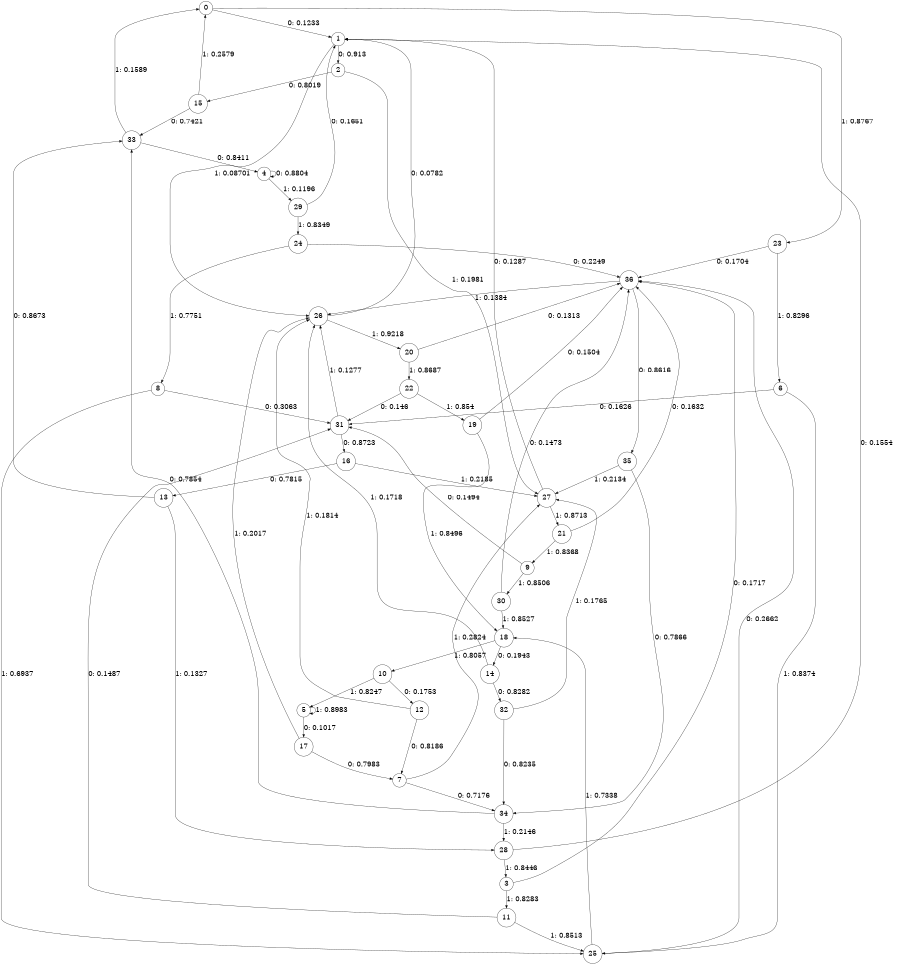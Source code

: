 digraph "ch2faceL8" {
size = "6,8.5";
ratio = "fill";
node [shape = circle];
node [fontsize = 24];
edge [fontsize = 24];
0 -> 1 [label = "0: 0.1233   "];
0 -> 23 [label = "1: 0.8767   "];
1 -> 2 [label = "0: 0.913    "];
1 -> 26 [label = "1: 0.08701  "];
2 -> 15 [label = "0: 0.8019   "];
2 -> 27 [label = "1: 0.1981   "];
3 -> 36 [label = "0: 0.1717   "];
3 -> 11 [label = "1: 0.8283   "];
4 -> 4 [label = "0: 0.8804   "];
4 -> 29 [label = "1: 0.1196   "];
5 -> 17 [label = "0: 0.1017   "];
5 -> 5 [label = "1: 0.8983   "];
6 -> 31 [label = "0: 0.1626   "];
6 -> 25 [label = "1: 0.8374   "];
7 -> 34 [label = "0: 0.7176   "];
7 -> 27 [label = "1: 0.2824   "];
8 -> 31 [label = "0: 0.3063   "];
8 -> 25 [label = "1: 0.6937   "];
9 -> 31 [label = "0: 0.1494   "];
9 -> 30 [label = "1: 0.8506   "];
10 -> 12 [label = "0: 0.1753   "];
10 -> 5 [label = "1: 0.8247   "];
11 -> 31 [label = "0: 0.1487   "];
11 -> 25 [label = "1: 0.8513   "];
12 -> 7 [label = "0: 0.8186   "];
12 -> 26 [label = "1: 0.1814   "];
13 -> 33 [label = "0: 0.8673   "];
13 -> 28 [label = "1: 0.1327   "];
14 -> 32 [label = "0: 0.8282   "];
14 -> 26 [label = "1: 0.1718   "];
15 -> 33 [label = "0: 0.7421   "];
15 -> 0 [label = "1: 0.2579   "];
16 -> 13 [label = "0: 0.7815   "];
16 -> 27 [label = "1: 0.2185   "];
17 -> 7 [label = "0: 0.7983   "];
17 -> 26 [label = "1: 0.2017   "];
18 -> 14 [label = "0: 0.1943   "];
18 -> 10 [label = "1: 0.8057   "];
19 -> 36 [label = "0: 0.1504   "];
19 -> 18 [label = "1: 0.8496   "];
20 -> 36 [label = "0: 0.1313   "];
20 -> 22 [label = "1: 0.8687   "];
21 -> 36 [label = "0: 0.1632   "];
21 -> 9 [label = "1: 0.8368   "];
22 -> 31 [label = "0: 0.146    "];
22 -> 19 [label = "1: 0.854    "];
23 -> 36 [label = "0: 0.1704   "];
23 -> 6 [label = "1: 0.8296   "];
24 -> 36 [label = "0: 0.2249   "];
24 -> 8 [label = "1: 0.7751   "];
25 -> 36 [label = "0: 0.2662   "];
25 -> 18 [label = "1: 0.7338   "];
26 -> 1 [label = "0: 0.0782   "];
26 -> 20 [label = "1: 0.9218   "];
27 -> 1 [label = "0: 0.1287   "];
27 -> 21 [label = "1: 0.8713   "];
28 -> 1 [label = "0: 0.1554   "];
28 -> 3 [label = "1: 0.8446   "];
29 -> 1 [label = "0: 0.1651   "];
29 -> 24 [label = "1: 0.8349   "];
30 -> 36 [label = "0: 0.1473   "];
30 -> 18 [label = "1: 0.8527   "];
31 -> 16 [label = "0: 0.8723   "];
31 -> 26 [label = "1: 0.1277   "];
32 -> 34 [label = "0: 0.8235   "];
32 -> 27 [label = "1: 0.1765   "];
33 -> 4 [label = "0: 0.8411   "];
33 -> 0 [label = "1: 0.1589   "];
34 -> 33 [label = "0: 0.7854   "];
34 -> 28 [label = "1: 0.2146   "];
35 -> 34 [label = "0: 0.7866   "];
35 -> 27 [label = "1: 0.2134   "];
36 -> 35 [label = "0: 0.8616   "];
36 -> 26 [label = "1: 0.1384   "];
}